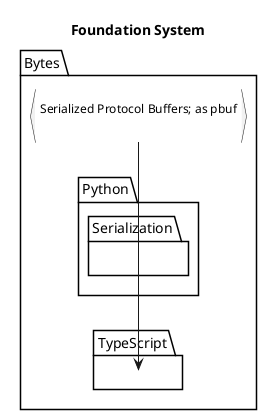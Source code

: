 @startuml

title Foundation System

package "Bytes" {
  :Serialized Protocol Buffers; as pbuf
}

package "Python" {
  package "Serialization" {

  }
}

package "TypeScript" {

}

@enduml